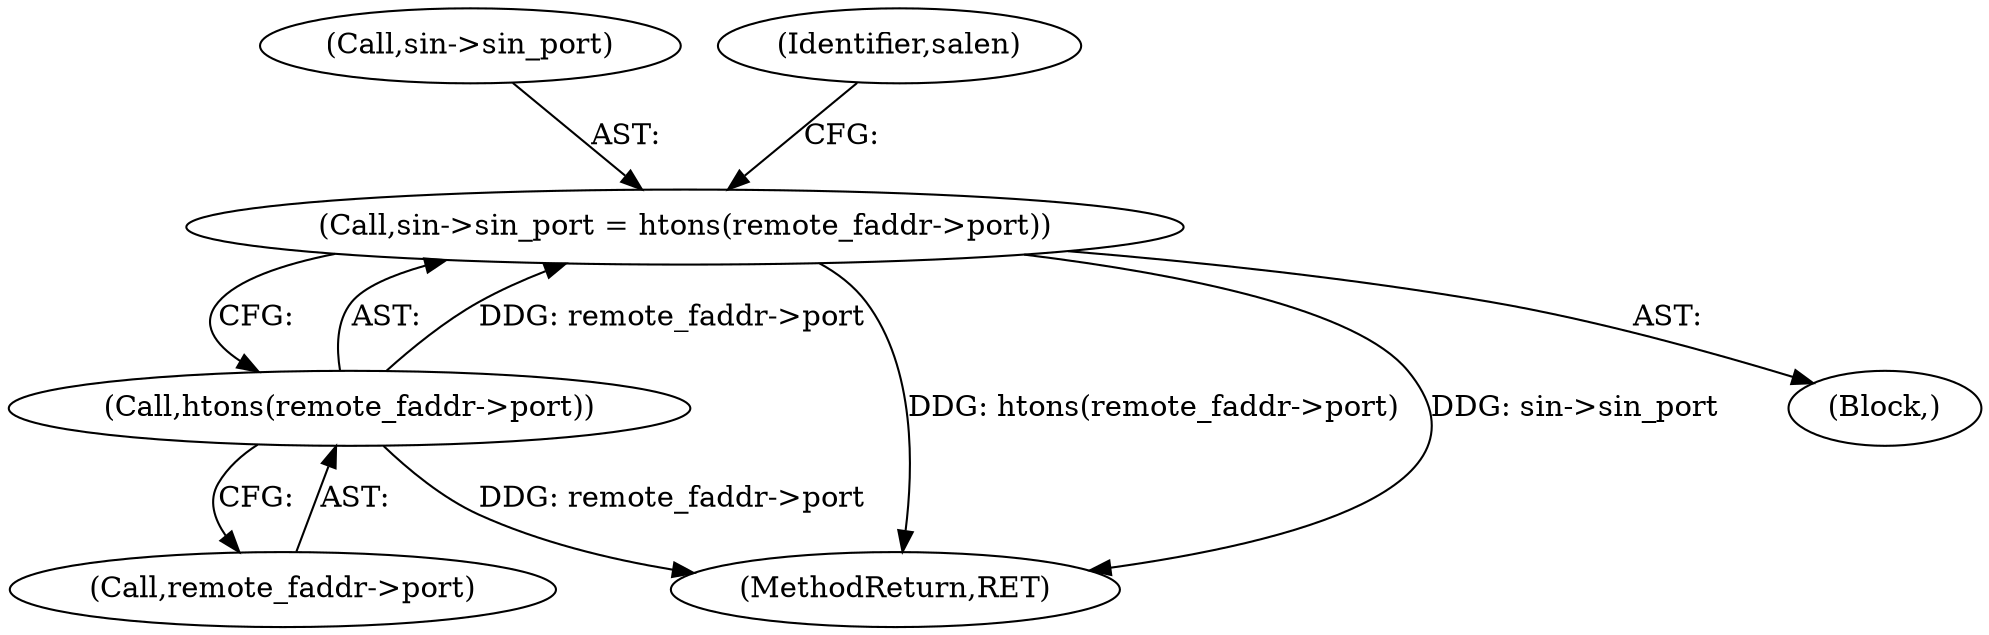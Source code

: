 digraph "0_krb5_cf1a0c411b2668c57c41e9c4efd15ba17b6b322c@pointer" {
"1000712" [label="(Call,sin->sin_port = htons(remote_faddr->port))"];
"1000716" [label="(Call,htons(remote_faddr->port))"];
"1001260" [label="(MethodReturn,RET)"];
"1000717" [label="(Call,remote_faddr->port)"];
"1000689" [label="(Block,)"];
"1000713" [label="(Call,sin->sin_port)"];
"1000712" [label="(Call,sin->sin_port = htons(remote_faddr->port))"];
"1000721" [label="(Identifier,salen)"];
"1000716" [label="(Call,htons(remote_faddr->port))"];
"1000712" -> "1000689"  [label="AST: "];
"1000712" -> "1000716"  [label="CFG: "];
"1000713" -> "1000712"  [label="AST: "];
"1000716" -> "1000712"  [label="AST: "];
"1000721" -> "1000712"  [label="CFG: "];
"1000712" -> "1001260"  [label="DDG: htons(remote_faddr->port)"];
"1000712" -> "1001260"  [label="DDG: sin->sin_port"];
"1000716" -> "1000712"  [label="DDG: remote_faddr->port"];
"1000716" -> "1000717"  [label="CFG: "];
"1000717" -> "1000716"  [label="AST: "];
"1000716" -> "1001260"  [label="DDG: remote_faddr->port"];
}
